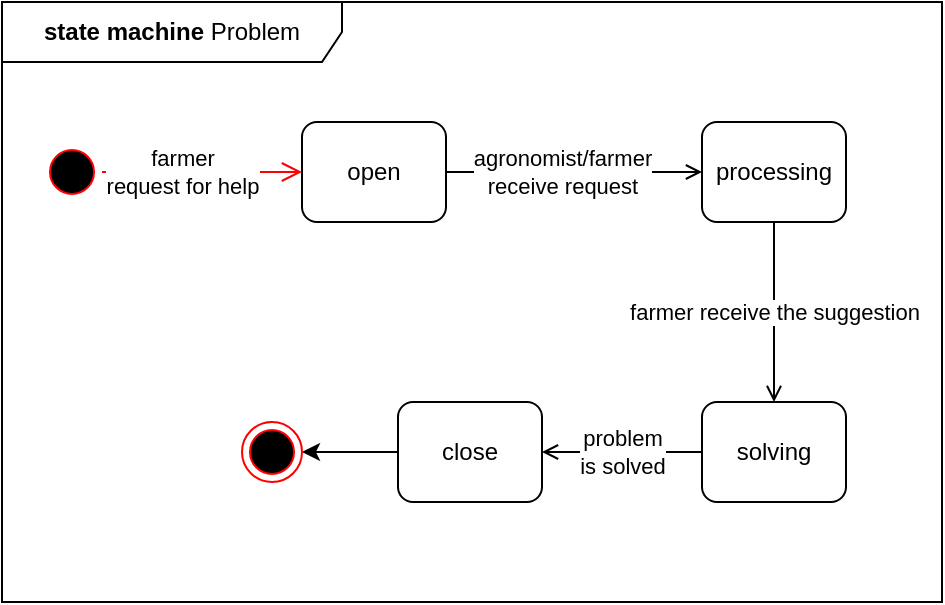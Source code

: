 <mxfile version="15.8.7" type="device" pages="2"><diagram id="VZPJ_boC416OubsF1V0S" name="Problem"><mxGraphModel dx="1261" dy="827" grid="1" gridSize="10" guides="1" tooltips="1" connect="1" arrows="1" fold="1" page="1" pageScale="1" pageWidth="12800" pageHeight="7200" math="0" shadow="0"><root><mxCell id="Oe9HASsYl3CqWLxPzFAs-0"/><mxCell id="Oe9HASsYl3CqWLxPzFAs-1" parent="Oe9HASsYl3CqWLxPzFAs-0"/><mxCell id="2KdTi-DEz5hEjncC2af--2" value="&lt;b&gt;state machine &lt;/b&gt;Problem" style="shape=umlFrame;whiteSpace=wrap;html=1;width=170;height=30;" parent="Oe9HASsYl3CqWLxPzFAs-1" vertex="1"><mxGeometry x="1620" y="1460" width="470" height="300" as="geometry"/></mxCell><mxCell id="2KdTi-DEz5hEjncC2af--23" value="" style="edgeStyle=elbowEdgeStyle;rounded=0;orthogonalLoop=1;jettySize=auto;html=1;endArrow=open;endFill=0;" parent="Oe9HASsYl3CqWLxPzFAs-1" source="2KdTi-DEz5hEjncC2af--0" target="2KdTi-DEz5hEjncC2af--22" edge="1"><mxGeometry relative="1" as="geometry"/></mxCell><mxCell id="2KdTi-DEz5hEjncC2af--27" value="agronomist/farmer&lt;br&gt;receive request" style="edgeLabel;html=1;align=center;verticalAlign=middle;resizable=0;points=[];" parent="2KdTi-DEz5hEjncC2af--23" vertex="1" connectable="0"><mxGeometry x="-0.25" y="1" relative="1" as="geometry"><mxPoint x="10" y="1" as="offset"/></mxGeometry></mxCell><mxCell id="2KdTi-DEz5hEjncC2af--0" value="open" style="rounded=1;whiteSpace=wrap;html=1;" parent="Oe9HASsYl3CqWLxPzFAs-1" vertex="1"><mxGeometry x="1770" y="1520" width="72" height="50" as="geometry"/></mxCell><mxCell id="2KdTi-DEz5hEjncC2af--3" value="" style="ellipse;html=1;shape=startState;fillColor=#000000;strokeColor=#ff0000;" parent="Oe9HASsYl3CqWLxPzFAs-1" vertex="1"><mxGeometry x="1640" y="1530" width="30" height="30" as="geometry"/></mxCell><mxCell id="2KdTi-DEz5hEjncC2af--4" value="" style="edgeStyle=orthogonalEdgeStyle;html=1;verticalAlign=bottom;endArrow=open;endSize=8;strokeColor=#ff0000;rounded=0;entryX=0;entryY=0.5;entryDx=0;entryDy=0;" parent="Oe9HASsYl3CqWLxPzFAs-1" source="2KdTi-DEz5hEjncC2af--3" target="2KdTi-DEz5hEjncC2af--0" edge="1"><mxGeometry relative="1" as="geometry"><mxPoint x="1740" y="1545" as="targetPoint"/></mxGeometry></mxCell><mxCell id="2KdTi-DEz5hEjncC2af--26" value="farmer &lt;br&gt;request for help" style="edgeLabel;html=1;align=center;verticalAlign=middle;resizable=0;points=[];" parent="2KdTi-DEz5hEjncC2af--4" vertex="1" connectable="0"><mxGeometry x="-0.257" relative="1" as="geometry"><mxPoint x="3" as="offset"/></mxGeometry></mxCell><mxCell id="2KdTi-DEz5hEjncC2af--25" value="farmer receive the suggestion" style="edgeStyle=elbowEdgeStyle;rounded=0;orthogonalLoop=1;jettySize=auto;html=1;endArrow=open;endFill=0;elbow=horizontal;" parent="Oe9HASsYl3CqWLxPzFAs-1" source="2KdTi-DEz5hEjncC2af--22" target="2KdTi-DEz5hEjncC2af--24" edge="1"><mxGeometry relative="1" as="geometry"/></mxCell><mxCell id="2KdTi-DEz5hEjncC2af--22" value="processing" style="rounded=1;whiteSpace=wrap;html=1;" parent="Oe9HASsYl3CqWLxPzFAs-1" vertex="1"><mxGeometry x="1970" y="1520" width="72" height="50" as="geometry"/></mxCell><mxCell id="gijyMiEkfAkiM0AAZopQ-1" value="problem &lt;br&gt;is solved" style="edgeStyle=elbowEdgeStyle;rounded=0;orthogonalLoop=1;jettySize=auto;html=1;endArrow=open;endFill=0;elbow=horizontal;" parent="Oe9HASsYl3CqWLxPzFAs-1" source="2KdTi-DEz5hEjncC2af--24" target="gijyMiEkfAkiM0AAZopQ-0" edge="1"><mxGeometry relative="1" as="geometry"/></mxCell><mxCell id="2KdTi-DEz5hEjncC2af--24" value="solving" style="rounded=1;whiteSpace=wrap;html=1;" parent="Oe9HASsYl3CqWLxPzFAs-1" vertex="1"><mxGeometry x="1970" y="1660" width="72" height="50" as="geometry"/></mxCell><mxCell id="WDW5jY8-y1JbOojnFcfK-1" value="" style="edgeStyle=orthogonalEdgeStyle;rounded=0;orthogonalLoop=1;jettySize=auto;html=1;" parent="Oe9HASsYl3CqWLxPzFAs-1" source="gijyMiEkfAkiM0AAZopQ-0" target="WDW5jY8-y1JbOojnFcfK-0" edge="1"><mxGeometry relative="1" as="geometry"/></mxCell><mxCell id="gijyMiEkfAkiM0AAZopQ-0" value="close" style="rounded=1;whiteSpace=wrap;html=1;" parent="Oe9HASsYl3CqWLxPzFAs-1" vertex="1"><mxGeometry x="1818" y="1660" width="72" height="50" as="geometry"/></mxCell><mxCell id="WDW5jY8-y1JbOojnFcfK-0" value="" style="ellipse;html=1;shape=endState;fillColor=#000000;strokeColor=#ff0000;" parent="Oe9HASsYl3CqWLxPzFAs-1" vertex="1"><mxGeometry x="1740" y="1670" width="30" height="30" as="geometry"/></mxCell></root></mxGraphModel></diagram><diagram id="kTbzp-10PRUeR87Q0PfE" name="Daily Plan"><mxGraphModel dx="946" dy="620" grid="1" gridSize="10" guides="1" tooltips="1" connect="1" arrows="1" fold="1" page="1" pageScale="1" pageWidth="12800" pageHeight="7200" math="0" shadow="0"><root><mxCell id="33y6QJwuaAxsGm7LVnea-0"/><mxCell id="33y6QJwuaAxsGm7LVnea-1" parent="33y6QJwuaAxsGm7LVnea-0"/><mxCell id="VRKge9GbhopCtVkiujUy-0" value="&lt;b&gt;state machine&lt;/b&gt;&amp;nbsp;Daily Plan" style="shape=umlFrame;whiteSpace=wrap;html=1;width=160;height=30;" vertex="1" parent="33y6QJwuaAxsGm7LVnea-1"><mxGeometry x="150" y="180" width="580" height="310" as="geometry"/></mxCell><mxCell id="VRKge9GbhopCtVkiujUy-1" value="" style="ellipse;html=1;shape=startState;fillColor=#000000;strokeColor=#ff0000;" vertex="1" parent="33y6QJwuaAxsGm7LVnea-1"><mxGeometry x="180" y="290" width="30" height="30" as="geometry"/></mxCell><mxCell id="VRKge9GbhopCtVkiujUy-2" value="" style="edgeStyle=orthogonalEdgeStyle;html=1;verticalAlign=bottom;endArrow=open;endSize=8;strokeColor=#ff0000;rounded=0;entryX=0;entryY=0.5;entryDx=0;entryDy=0;" edge="1" parent="33y6QJwuaAxsGm7LVnea-1" source="VRKge9GbhopCtVkiujUy-1" target="VRKge9GbhopCtVkiujUy-7"><mxGeometry relative="1" as="geometry"><mxPoint x="195" y="380" as="targetPoint"/></mxGeometry></mxCell><mxCell id="VRKge9GbhopCtVkiujUy-3" value="" style="edgeStyle=none;rounded=0;orthogonalLoop=1;jettySize=auto;html=1;endArrow=open;endFill=0;" edge="1" parent="33y6QJwuaAxsGm7LVnea-1" source="VRKge9GbhopCtVkiujUy-7" target="VRKge9GbhopCtVkiujUy-10"><mxGeometry relative="1" as="geometry"/></mxCell><mxCell id="VRKge9GbhopCtVkiujUy-4" value="agronomist update" style="edgeLabel;html=1;align=center;verticalAlign=middle;resizable=0;points=[];" vertex="1" connectable="0" parent="VRKge9GbhopCtVkiujUy-3"><mxGeometry x="-0.14" y="1" relative="1" as="geometry"><mxPoint as="offset"/></mxGeometry></mxCell><mxCell id="VRKge9GbhopCtVkiujUy-5" style="edgeStyle=none;rounded=0;orthogonalLoop=1;jettySize=auto;html=1;exitX=0.5;exitY=1;exitDx=0;exitDy=0;entryX=0;entryY=0.5;entryDx=0;entryDy=0;endArrow=open;endFill=0;" edge="1" parent="33y6QJwuaAxsGm7LVnea-1" source="VRKge9GbhopCtVkiujUy-7" target="VRKge9GbhopCtVkiujUy-13"><mxGeometry relative="1" as="geometry"/></mxCell><mxCell id="VRKge9GbhopCtVkiujUy-6" value="agronomist visit farms" style="edgeLabel;html=1;align=center;verticalAlign=middle;resizable=0;points=[];" vertex="1" connectable="0" parent="VRKge9GbhopCtVkiujUy-5"><mxGeometry x="-0.046" y="-2" relative="1" as="geometry"><mxPoint y="1" as="offset"/></mxGeometry></mxCell><mxCell id="VRKge9GbhopCtVkiujUy-7" value="new" style="rounded=1;whiteSpace=wrap;html=1;" vertex="1" parent="33y6QJwuaAxsGm7LVnea-1"><mxGeometry x="250" y="287.5" width="70" height="35" as="geometry"/></mxCell><mxCell id="VRKge9GbhopCtVkiujUy-8" value="" style="edgeStyle=none;rounded=0;orthogonalLoop=1;jettySize=auto;html=1;endArrow=open;endFill=0;" edge="1" parent="33y6QJwuaAxsGm7LVnea-1" source="VRKge9GbhopCtVkiujUy-10" target="VRKge9GbhopCtVkiujUy-13"><mxGeometry relative="1" as="geometry"/></mxCell><mxCell id="VRKge9GbhopCtVkiujUy-9" value="visit farms" style="edgeLabel;html=1;align=center;verticalAlign=middle;resizable=0;points=[];" vertex="1" connectable="0" parent="VRKge9GbhopCtVkiujUy-8"><mxGeometry x="-0.237" y="-1" relative="1" as="geometry"><mxPoint x="1" y="17" as="offset"/></mxGeometry></mxCell><mxCell id="VRKge9GbhopCtVkiujUy-10" value="modified" style="rounded=1;whiteSpace=wrap;html=1;" vertex="1" parent="33y6QJwuaAxsGm7LVnea-1"><mxGeometry x="480" y="287.5" width="70" height="35" as="geometry"/></mxCell><mxCell id="VRKge9GbhopCtVkiujUy-11" style="edgeStyle=elbowEdgeStyle;rounded=0;orthogonalLoop=1;jettySize=auto;html=1;endArrow=open;endFill=0;" edge="1" parent="33y6QJwuaAxsGm7LVnea-1" target="VRKge9GbhopCtVkiujUy-14"><mxGeometry relative="1" as="geometry"><mxPoint x="490" y="420" as="sourcePoint"/><Array as="points"><mxPoint x="610" y="350"/><mxPoint x="530" y="363"/></Array></mxGeometry></mxCell><mxCell id="VRKge9GbhopCtVkiujUy-12" value="agronomist &lt;br&gt;confirm or specify" style="edgeLabel;html=1;align=center;verticalAlign=middle;resizable=0;points=[];" vertex="1" connectable="0" parent="VRKge9GbhopCtVkiujUy-11"><mxGeometry x="0.128" y="-2" relative="1" as="geometry"><mxPoint as="offset"/></mxGeometry></mxCell><mxCell id="VRKge9GbhopCtVkiujUy-13" value="executed" style="rounded=1;whiteSpace=wrap;html=1;" vertex="1" parent="33y6QJwuaAxsGm7LVnea-1"><mxGeometry x="480" y="402.5" width="70" height="35" as="geometry"/></mxCell><mxCell id="VRKge9GbhopCtVkiujUy-14" value="" style="ellipse;html=1;shape=endState;fillColor=#000000;strokeColor=#ff0000;" vertex="1" parent="33y6QJwuaAxsGm7LVnea-1"><mxGeometry x="690" y="407.5" width="30" height="30" as="geometry"/></mxCell></root></mxGraphModel></diagram></mxfile>